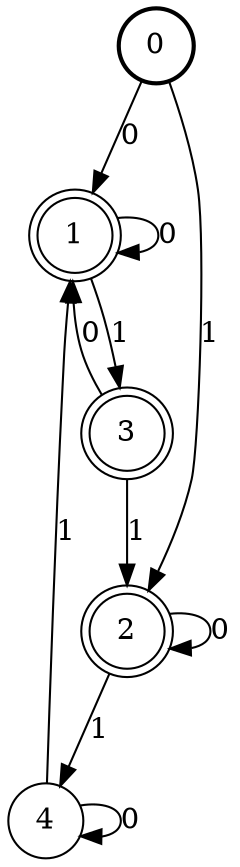 digraph Automat {
    node [shape = circle];
    0 [style = "bold"];
    0 -> 1 [label = "0"];
    0 -> 2 [label = "1"];
    1 [peripheries=2]
    1 -> 1 [label = "0"];
    1 -> 3 [label = "1"];
    2 [peripheries=2]
    2 -> 2 [label = "0"];
    2 -> 4 [label = "1"];
    3 [peripheries=2]
    3 -> 1 [label = "0"];
    3 -> 2 [label = "1"];
    4 -> 4 [label = "0"];
    4 -> 1 [label = "1"];
}
